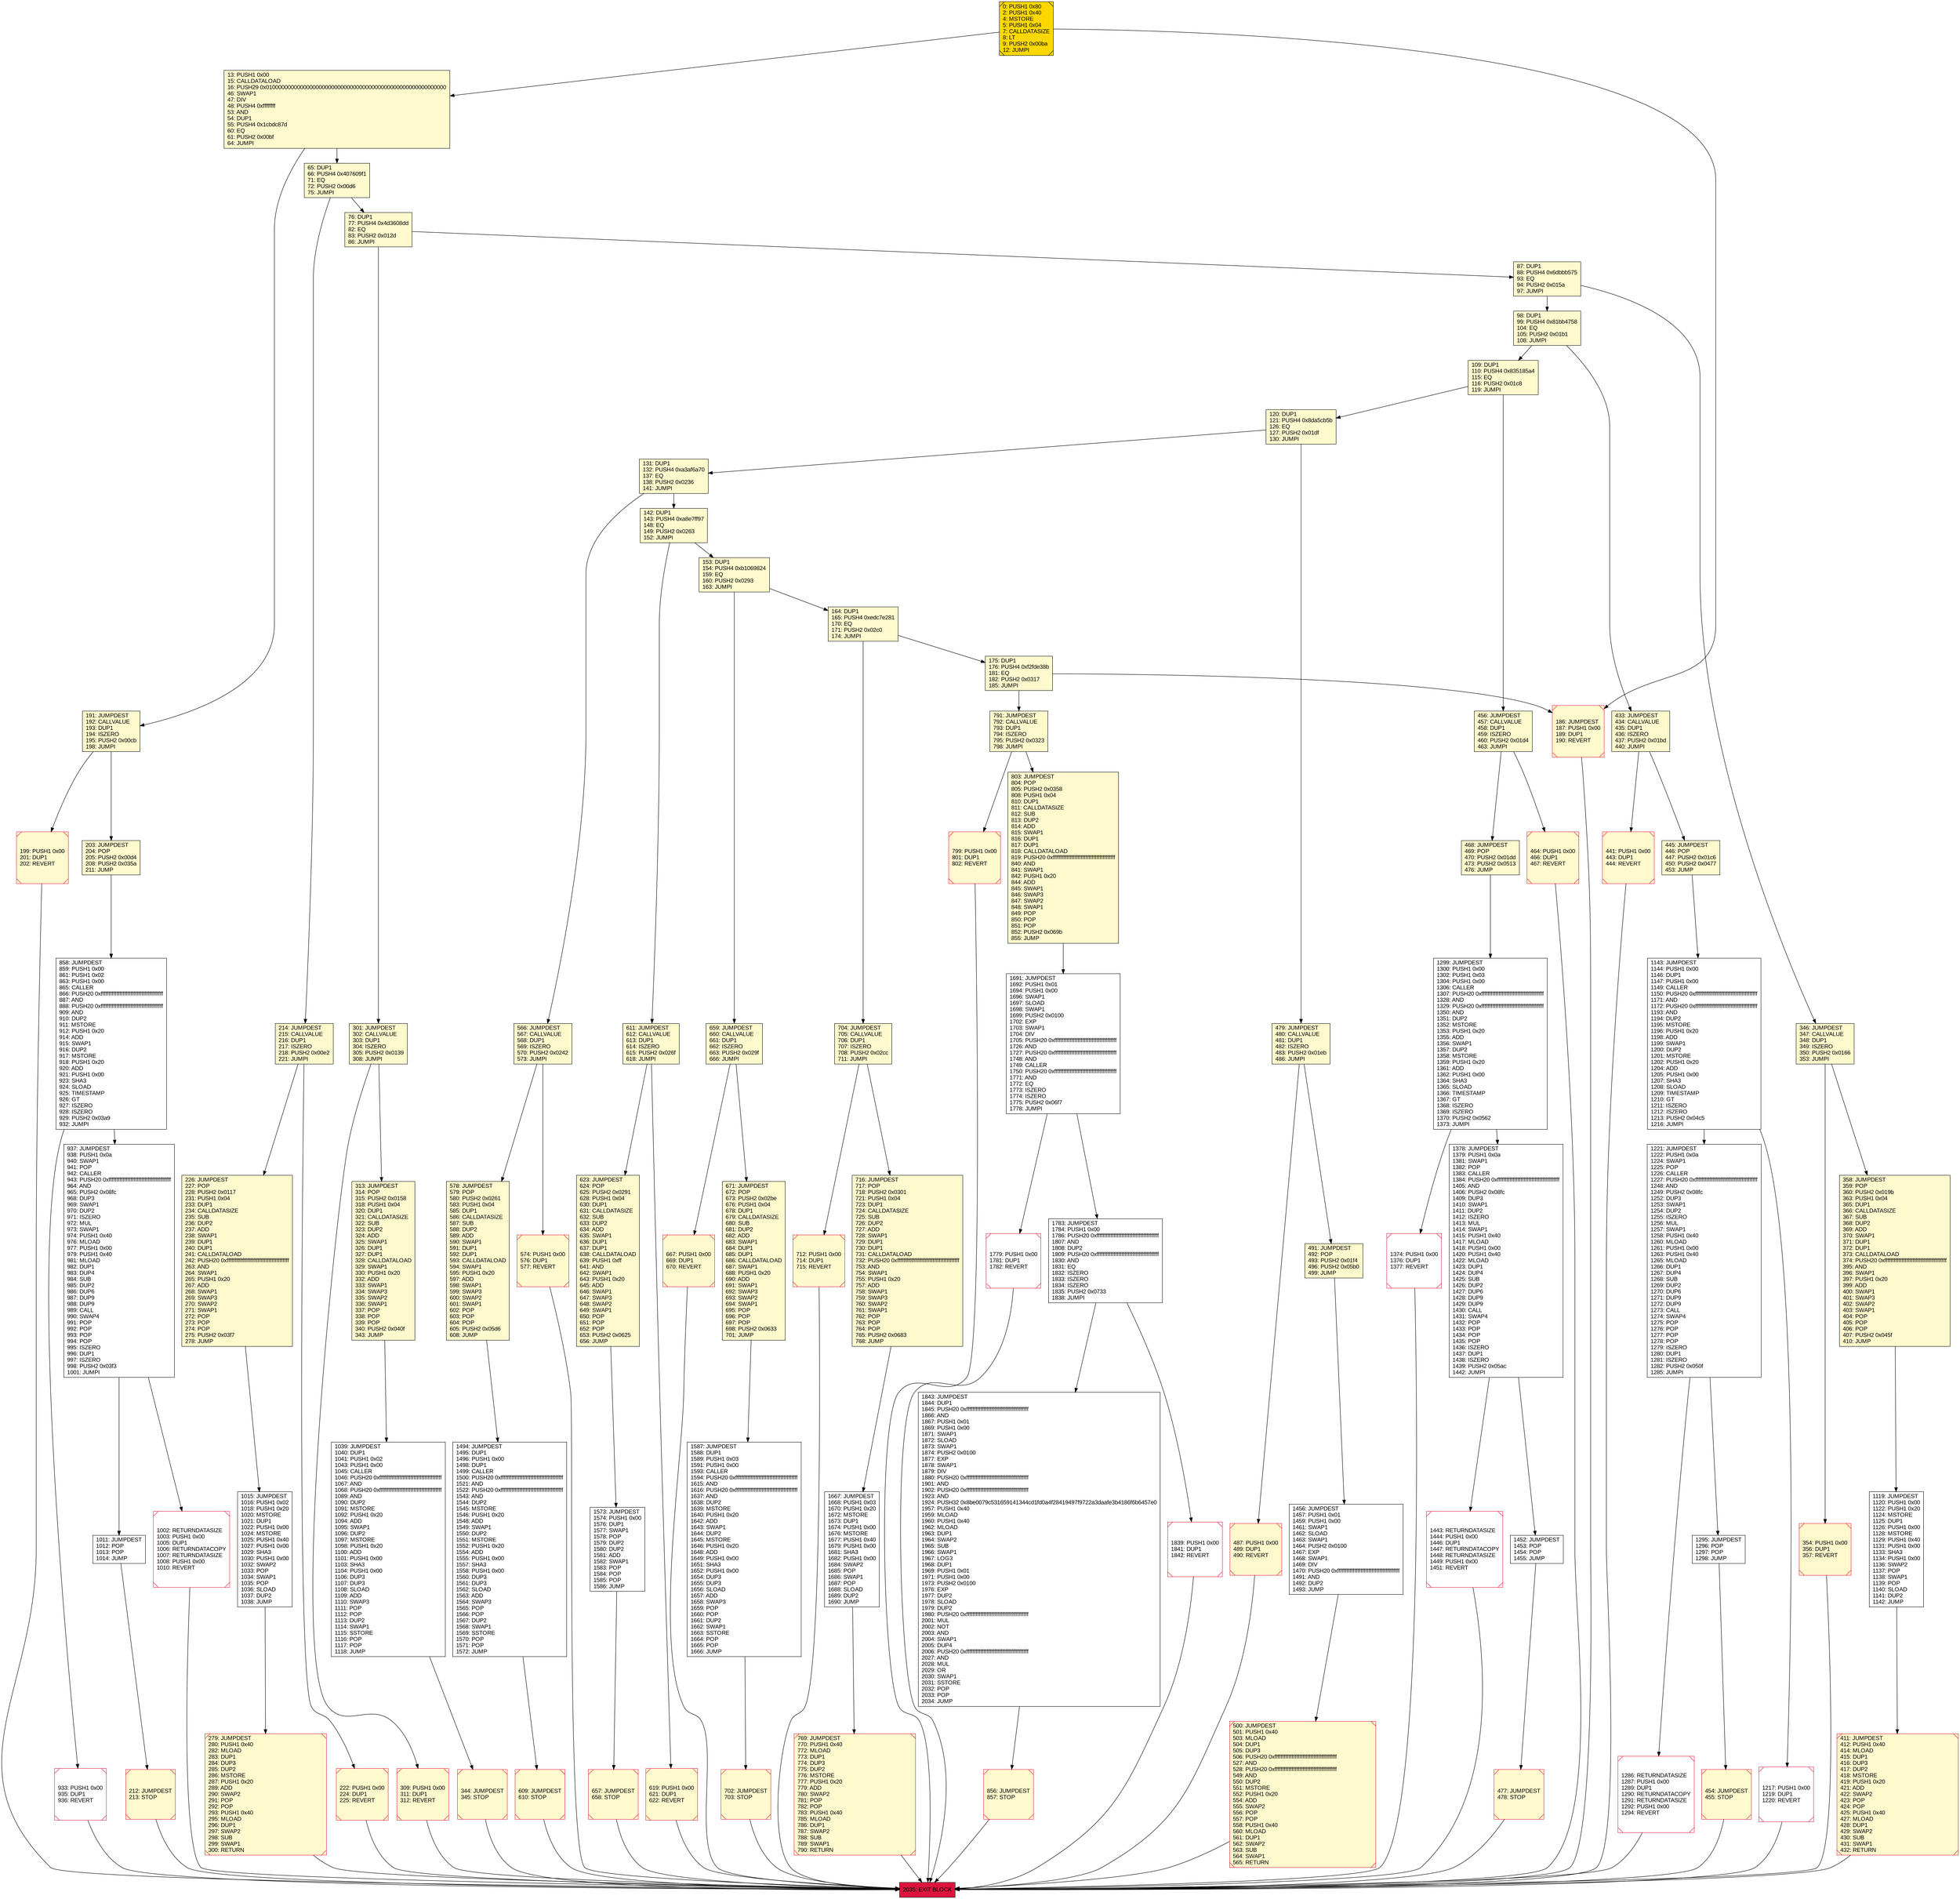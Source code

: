 digraph G {
bgcolor=transparent rankdir=UD;
node [shape=box style=filled color=black fillcolor=white fontname=arial fontcolor=black];
858 [label="858: JUMPDEST\l859: PUSH1 0x00\l861: PUSH1 0x02\l863: PUSH1 0x00\l865: CALLER\l866: PUSH20 0xffffffffffffffffffffffffffffffffffffffff\l887: AND\l888: PUSH20 0xffffffffffffffffffffffffffffffffffffffff\l909: AND\l910: DUP2\l911: MSTORE\l912: PUSH1 0x20\l914: ADD\l915: SWAP1\l916: DUP2\l917: MSTORE\l918: PUSH1 0x20\l920: ADD\l921: PUSH1 0x00\l923: SHA3\l924: SLOAD\l925: TIMESTAMP\l926: GT\l927: ISZERO\l928: ISZERO\l929: PUSH2 0x03a9\l932: JUMPI\l" ];
1119 [label="1119: JUMPDEST\l1120: PUSH1 0x00\l1122: PUSH1 0x20\l1124: MSTORE\l1125: DUP1\l1126: PUSH1 0x00\l1128: MSTORE\l1129: PUSH1 0x40\l1131: PUSH1 0x00\l1133: SHA3\l1134: PUSH1 0x00\l1136: SWAP2\l1137: POP\l1138: SWAP1\l1139: POP\l1140: SLOAD\l1141: DUP2\l1142: JUMP\l" ];
933 [label="933: PUSH1 0x00\l935: DUP1\l936: REVERT\l" shape=Msquare color=crimson ];
657 [label="657: JUMPDEST\l658: STOP\l" fillcolor=lemonchiffon shape=Msquare color=crimson ];
346 [label="346: JUMPDEST\l347: CALLVALUE\l348: DUP1\l349: ISZERO\l350: PUSH2 0x0166\l353: JUMPI\l" fillcolor=lemonchiffon ];
479 [label="479: JUMPDEST\l480: CALLVALUE\l481: DUP1\l482: ISZERO\l483: PUSH2 0x01eb\l486: JUMPI\l" fillcolor=lemonchiffon ];
1783 [label="1783: JUMPDEST\l1784: PUSH1 0x00\l1786: PUSH20 0xffffffffffffffffffffffffffffffffffffffff\l1807: AND\l1808: DUP2\l1809: PUSH20 0xffffffffffffffffffffffffffffffffffffffff\l1830: AND\l1831: EQ\l1832: ISZERO\l1833: ISZERO\l1834: ISZERO\l1835: PUSH2 0x0733\l1838: JUMPI\l" ];
1839 [label="1839: PUSH1 0x00\l1841: DUP1\l1842: REVERT\l" shape=Msquare color=crimson ];
175 [label="175: DUP1\l176: PUSH4 0xf2fde38b\l181: EQ\l182: PUSH2 0x0317\l185: JUMPI\l" fillcolor=lemonchiffon ];
433 [label="433: JUMPDEST\l434: CALLVALUE\l435: DUP1\l436: ISZERO\l437: PUSH2 0x01bd\l440: JUMPI\l" fillcolor=lemonchiffon ];
704 [label="704: JUMPDEST\l705: CALLVALUE\l706: DUP1\l707: ISZERO\l708: PUSH2 0x02cc\l711: JUMPI\l" fillcolor=lemonchiffon ];
309 [label="309: PUSH1 0x00\l311: DUP1\l312: REVERT\l" fillcolor=lemonchiffon shape=Msquare color=crimson ];
65 [label="65: DUP1\l66: PUSH4 0x407609f1\l71: EQ\l72: PUSH2 0x00d6\l75: JUMPI\l" fillcolor=lemonchiffon ];
441 [label="441: PUSH1 0x00\l443: DUP1\l444: REVERT\l" fillcolor=lemonchiffon shape=Msquare color=crimson ];
937 [label="937: JUMPDEST\l938: PUSH1 0x0a\l940: SWAP1\l941: POP\l942: CALLER\l943: PUSH20 0xffffffffffffffffffffffffffffffffffffffff\l964: AND\l965: PUSH2 0x08fc\l968: DUP3\l969: SWAP1\l970: DUP2\l971: ISZERO\l972: MUL\l973: SWAP1\l974: PUSH1 0x40\l976: MLOAD\l977: PUSH1 0x00\l979: PUSH1 0x40\l981: MLOAD\l982: DUP1\l983: DUP4\l984: SUB\l985: DUP2\l986: DUP6\l987: DUP9\l988: DUP9\l989: CALL\l990: SWAP4\l991: POP\l992: POP\l993: POP\l994: POP\l995: ISZERO\l996: DUP1\l997: ISZERO\l998: PUSH2 0x03f3\l1001: JUMPI\l" ];
301 [label="301: JUMPDEST\l302: CALLVALUE\l303: DUP1\l304: ISZERO\l305: PUSH2 0x0139\l308: JUMPI\l" fillcolor=lemonchiffon ];
1143 [label="1143: JUMPDEST\l1144: PUSH1 0x00\l1146: DUP1\l1147: PUSH1 0x00\l1149: CALLER\l1150: PUSH20 0xffffffffffffffffffffffffffffffffffffffff\l1171: AND\l1172: PUSH20 0xffffffffffffffffffffffffffffffffffffffff\l1193: AND\l1194: DUP2\l1195: MSTORE\l1196: PUSH1 0x20\l1198: ADD\l1199: SWAP1\l1200: DUP2\l1201: MSTORE\l1202: PUSH1 0x20\l1204: ADD\l1205: PUSH1 0x00\l1207: SHA3\l1208: SLOAD\l1209: TIMESTAMP\l1210: GT\l1211: ISZERO\l1212: ISZERO\l1213: PUSH2 0x04c5\l1216: JUMPI\l" ];
1286 [label="1286: RETURNDATASIZE\l1287: PUSH1 0x00\l1289: DUP1\l1290: RETURNDATACOPY\l1291: RETURNDATASIZE\l1292: PUSH1 0x00\l1294: REVERT\l" shape=Msquare color=crimson ];
574 [label="574: PUSH1 0x00\l576: DUP1\l577: REVERT\l" fillcolor=lemonchiffon shape=Msquare color=crimson ];
131 [label="131: DUP1\l132: PUSH4 0xa3af6a70\l137: EQ\l138: PUSH2 0x0236\l141: JUMPI\l" fillcolor=lemonchiffon ];
153 [label="153: DUP1\l154: PUSH4 0xb1069824\l159: EQ\l160: PUSH2 0x0293\l163: JUMPI\l" fillcolor=lemonchiffon ];
445 [label="445: JUMPDEST\l446: POP\l447: PUSH2 0x01c6\l450: PUSH2 0x0477\l453: JUMP\l" fillcolor=lemonchiffon ];
279 [label="279: JUMPDEST\l280: PUSH1 0x40\l282: MLOAD\l283: DUP1\l284: DUP3\l285: DUP2\l286: MSTORE\l287: PUSH1 0x20\l289: ADD\l290: SWAP2\l291: POP\l292: POP\l293: PUSH1 0x40\l295: MLOAD\l296: DUP1\l297: SWAP2\l298: SUB\l299: SWAP1\l300: RETURN\l" fillcolor=lemonchiffon shape=Msquare color=crimson ];
500 [label="500: JUMPDEST\l501: PUSH1 0x40\l503: MLOAD\l504: DUP1\l505: DUP3\l506: PUSH20 0xffffffffffffffffffffffffffffffffffffffff\l527: AND\l528: PUSH20 0xffffffffffffffffffffffffffffffffffffffff\l549: AND\l550: DUP2\l551: MSTORE\l552: PUSH1 0x20\l554: ADD\l555: SWAP2\l556: POP\l557: POP\l558: PUSH1 0x40\l560: MLOAD\l561: DUP1\l562: SWAP2\l563: SUB\l564: SWAP1\l565: RETURN\l" fillcolor=lemonchiffon shape=Msquare color=crimson ];
1015 [label="1015: JUMPDEST\l1016: PUSH1 0x02\l1018: PUSH1 0x20\l1020: MSTORE\l1021: DUP1\l1022: PUSH1 0x00\l1024: MSTORE\l1025: PUSH1 0x40\l1027: PUSH1 0x00\l1029: SHA3\l1030: PUSH1 0x00\l1032: SWAP2\l1033: POP\l1034: SWAP1\l1035: POP\l1036: SLOAD\l1037: DUP2\l1038: JUMP\l" ];
411 [label="411: JUMPDEST\l412: PUSH1 0x40\l414: MLOAD\l415: DUP1\l416: DUP3\l417: DUP2\l418: MSTORE\l419: PUSH1 0x20\l421: ADD\l422: SWAP2\l423: POP\l424: POP\l425: PUSH1 0x40\l427: MLOAD\l428: DUP1\l429: SWAP2\l430: SUB\l431: SWAP1\l432: RETURN\l" fillcolor=lemonchiffon shape=Msquare color=crimson ];
164 [label="164: DUP1\l165: PUSH4 0xedc7e281\l170: EQ\l171: PUSH2 0x02c0\l174: JUMPI\l" fillcolor=lemonchiffon ];
702 [label="702: JUMPDEST\l703: STOP\l" fillcolor=lemonchiffon shape=Msquare color=crimson ];
0 [label="0: PUSH1 0x80\l2: PUSH1 0x40\l4: MSTORE\l5: PUSH1 0x04\l7: CALLDATASIZE\l8: LT\l9: PUSH2 0x00ba\l12: JUMPI\l" fillcolor=lemonchiffon shape=Msquare fillcolor=gold ];
358 [label="358: JUMPDEST\l359: POP\l360: PUSH2 0x019b\l363: PUSH1 0x04\l365: DUP1\l366: CALLDATASIZE\l367: SUB\l368: DUP2\l369: ADD\l370: SWAP1\l371: DUP1\l372: DUP1\l373: CALLDATALOAD\l374: PUSH20 0xffffffffffffffffffffffffffffffffffffffff\l395: AND\l396: SWAP1\l397: PUSH1 0x20\l399: ADD\l400: SWAP1\l401: SWAP3\l402: SWAP2\l403: SWAP1\l404: POP\l405: POP\l406: POP\l407: PUSH2 0x045f\l410: JUMP\l" fillcolor=lemonchiffon ];
1456 [label="1456: JUMPDEST\l1457: PUSH1 0x01\l1459: PUSH1 0x00\l1461: SWAP1\l1462: SLOAD\l1463: SWAP1\l1464: PUSH2 0x0100\l1467: EXP\l1468: SWAP1\l1469: DIV\l1470: PUSH20 0xffffffffffffffffffffffffffffffffffffffff\l1491: AND\l1492: DUP2\l1493: JUMP\l" ];
1299 [label="1299: JUMPDEST\l1300: PUSH1 0x00\l1302: PUSH1 0x03\l1304: PUSH1 0x00\l1306: CALLER\l1307: PUSH20 0xffffffffffffffffffffffffffffffffffffffff\l1328: AND\l1329: PUSH20 0xffffffffffffffffffffffffffffffffffffffff\l1350: AND\l1351: DUP2\l1352: MSTORE\l1353: PUSH1 0x20\l1355: ADD\l1356: SWAP1\l1357: DUP2\l1358: MSTORE\l1359: PUSH1 0x20\l1361: ADD\l1362: PUSH1 0x00\l1364: SHA3\l1365: SLOAD\l1366: TIMESTAMP\l1367: GT\l1368: ISZERO\l1369: ISZERO\l1370: PUSH2 0x0562\l1373: JUMPI\l" ];
109 [label="109: DUP1\l110: PUSH4 0x835185a4\l115: EQ\l116: PUSH2 0x01c8\l119: JUMPI\l" fillcolor=lemonchiffon ];
769 [label="769: JUMPDEST\l770: PUSH1 0x40\l772: MLOAD\l773: DUP1\l774: DUP3\l775: DUP2\l776: MSTORE\l777: PUSH1 0x20\l779: ADD\l780: SWAP2\l781: POP\l782: POP\l783: PUSH1 0x40\l785: MLOAD\l786: DUP1\l787: SWAP2\l788: SUB\l789: SWAP1\l790: RETURN\l" fillcolor=lemonchiffon shape=Msquare color=crimson ];
611 [label="611: JUMPDEST\l612: CALLVALUE\l613: DUP1\l614: ISZERO\l615: PUSH2 0x026f\l618: JUMPI\l" fillcolor=lemonchiffon ];
1494 [label="1494: JUMPDEST\l1495: DUP1\l1496: PUSH1 0x00\l1498: DUP1\l1499: CALLER\l1500: PUSH20 0xffffffffffffffffffffffffffffffffffffffff\l1521: AND\l1522: PUSH20 0xffffffffffffffffffffffffffffffffffffffff\l1543: AND\l1544: DUP2\l1545: MSTORE\l1546: PUSH1 0x20\l1548: ADD\l1549: SWAP1\l1550: DUP2\l1551: MSTORE\l1552: PUSH1 0x20\l1554: ADD\l1555: PUSH1 0x00\l1557: SHA3\l1558: PUSH1 0x00\l1560: DUP3\l1561: DUP3\l1562: SLOAD\l1563: ADD\l1564: SWAP3\l1565: POP\l1566: POP\l1567: DUP2\l1568: SWAP1\l1569: SSTORE\l1570: POP\l1571: POP\l1572: JUMP\l" ];
491 [label="491: JUMPDEST\l492: POP\l493: PUSH2 0x01f4\l496: PUSH2 0x05b0\l499: JUMP\l" fillcolor=lemonchiffon ];
1691 [label="1691: JUMPDEST\l1692: PUSH1 0x01\l1694: PUSH1 0x00\l1696: SWAP1\l1697: SLOAD\l1698: SWAP1\l1699: PUSH2 0x0100\l1702: EXP\l1703: SWAP1\l1704: DIV\l1705: PUSH20 0xffffffffffffffffffffffffffffffffffffffff\l1726: AND\l1727: PUSH20 0xffffffffffffffffffffffffffffffffffffffff\l1748: AND\l1749: CALLER\l1750: PUSH20 0xffffffffffffffffffffffffffffffffffffffff\l1771: AND\l1772: EQ\l1773: ISZERO\l1774: ISZERO\l1775: PUSH2 0x06f7\l1778: JUMPI\l" ];
120 [label="120: DUP1\l121: PUSH4 0x8da5cb5b\l126: EQ\l127: PUSH2 0x01df\l130: JUMPI\l" fillcolor=lemonchiffon ];
623 [label="623: JUMPDEST\l624: POP\l625: PUSH2 0x0291\l628: PUSH1 0x04\l630: DUP1\l631: CALLDATASIZE\l632: SUB\l633: DUP2\l634: ADD\l635: SWAP1\l636: DUP1\l637: DUP1\l638: CALLDATALOAD\l639: PUSH1 0xff\l641: AND\l642: SWAP1\l643: PUSH1 0x20\l645: ADD\l646: SWAP1\l647: SWAP3\l648: SWAP2\l649: SWAP1\l650: POP\l651: POP\l652: POP\l653: PUSH2 0x0625\l656: JUMP\l" fillcolor=lemonchiffon ];
191 [label="191: JUMPDEST\l192: CALLVALUE\l193: DUP1\l194: ISZERO\l195: PUSH2 0x00cb\l198: JUMPI\l" fillcolor=lemonchiffon ];
1011 [label="1011: JUMPDEST\l1012: POP\l1013: POP\l1014: JUMP\l" ];
1443 [label="1443: RETURNDATASIZE\l1444: PUSH1 0x00\l1446: DUP1\l1447: RETURNDATACOPY\l1448: RETURNDATASIZE\l1449: PUSH1 0x00\l1451: REVERT\l" shape=Msquare color=crimson ];
667 [label="667: PUSH1 0x00\l669: DUP1\l670: REVERT\l" fillcolor=lemonchiffon shape=Msquare color=crimson ];
799 [label="799: PUSH1 0x00\l801: DUP1\l802: REVERT\l" fillcolor=lemonchiffon shape=Msquare color=crimson ];
186 [label="186: JUMPDEST\l187: PUSH1 0x00\l189: DUP1\l190: REVERT\l" fillcolor=lemonchiffon shape=Msquare color=crimson ];
212 [label="212: JUMPDEST\l213: STOP\l" fillcolor=lemonchiffon shape=Msquare color=crimson ];
203 [label="203: JUMPDEST\l204: POP\l205: PUSH2 0x00d4\l208: PUSH2 0x035a\l211: JUMP\l" fillcolor=lemonchiffon ];
1843 [label="1843: JUMPDEST\l1844: DUP1\l1845: PUSH20 0xffffffffffffffffffffffffffffffffffffffff\l1866: AND\l1867: PUSH1 0x01\l1869: PUSH1 0x00\l1871: SWAP1\l1872: SLOAD\l1873: SWAP1\l1874: PUSH2 0x0100\l1877: EXP\l1878: SWAP1\l1879: DIV\l1880: PUSH20 0xffffffffffffffffffffffffffffffffffffffff\l1901: AND\l1902: PUSH20 0xffffffffffffffffffffffffffffffffffffffff\l1923: AND\l1924: PUSH32 0x8be0079c531659141344cd1fd0a4f28419497f9722a3daafe3b4186f6b6457e0\l1957: PUSH1 0x40\l1959: MLOAD\l1960: PUSH1 0x40\l1962: MLOAD\l1963: DUP1\l1964: SWAP2\l1965: SUB\l1966: SWAP1\l1967: LOG3\l1968: DUP1\l1969: PUSH1 0x01\l1971: PUSH1 0x00\l1973: PUSH2 0x0100\l1976: EXP\l1977: DUP2\l1978: SLOAD\l1979: DUP2\l1980: PUSH20 0xffffffffffffffffffffffffffffffffffffffff\l2001: MUL\l2002: NOT\l2003: AND\l2004: SWAP1\l2005: DUP4\l2006: PUSH20 0xffffffffffffffffffffffffffffffffffffffff\l2027: AND\l2028: MUL\l2029: OR\l2030: SWAP1\l2031: SSTORE\l2032: POP\l2033: POP\l2034: JUMP\l" ];
214 [label="214: JUMPDEST\l215: CALLVALUE\l216: DUP1\l217: ISZERO\l218: PUSH2 0x00e2\l221: JUMPI\l" fillcolor=lemonchiffon ];
354 [label="354: PUSH1 0x00\l356: DUP1\l357: REVERT\l" fillcolor=lemonchiffon shape=Msquare color=crimson ];
13 [label="13: PUSH1 0x00\l15: CALLDATALOAD\l16: PUSH29 0x0100000000000000000000000000000000000000000000000000000000\l46: SWAP1\l47: DIV\l48: PUSH4 0xffffffff\l53: AND\l54: DUP1\l55: PUSH4 0x1cbdc87d\l60: EQ\l61: PUSH2 0x00bf\l64: JUMPI\l" fillcolor=lemonchiffon ];
226 [label="226: JUMPDEST\l227: POP\l228: PUSH2 0x0117\l231: PUSH1 0x04\l233: DUP1\l234: CALLDATASIZE\l235: SUB\l236: DUP2\l237: ADD\l238: SWAP1\l239: DUP1\l240: DUP1\l241: CALLDATALOAD\l242: PUSH20 0xffffffffffffffffffffffffffffffffffffffff\l263: AND\l264: SWAP1\l265: PUSH1 0x20\l267: ADD\l268: SWAP1\l269: SWAP3\l270: SWAP2\l271: SWAP1\l272: POP\l273: POP\l274: POP\l275: PUSH2 0x03f7\l278: JUMP\l" fillcolor=lemonchiffon ];
1295 [label="1295: JUMPDEST\l1296: POP\l1297: POP\l1298: JUMP\l" ];
76 [label="76: DUP1\l77: PUSH4 0x4d3608dd\l82: EQ\l83: PUSH2 0x012d\l86: JUMPI\l" fillcolor=lemonchiffon ];
487 [label="487: PUSH1 0x00\l489: DUP1\l490: REVERT\l" fillcolor=lemonchiffon shape=Msquare color=crimson ];
87 [label="87: DUP1\l88: PUSH4 0x6dbbb575\l93: EQ\l94: PUSH2 0x015a\l97: JUMPI\l" fillcolor=lemonchiffon ];
477 [label="477: JUMPDEST\l478: STOP\l" fillcolor=lemonchiffon shape=Msquare color=crimson ];
619 [label="619: PUSH1 0x00\l621: DUP1\l622: REVERT\l" fillcolor=lemonchiffon shape=Msquare color=crimson ];
344 [label="344: JUMPDEST\l345: STOP\l" fillcolor=lemonchiffon shape=Msquare color=crimson ];
803 [label="803: JUMPDEST\l804: POP\l805: PUSH2 0x0358\l808: PUSH1 0x04\l810: DUP1\l811: CALLDATASIZE\l812: SUB\l813: DUP2\l814: ADD\l815: SWAP1\l816: DUP1\l817: DUP1\l818: CALLDATALOAD\l819: PUSH20 0xffffffffffffffffffffffffffffffffffffffff\l840: AND\l841: SWAP1\l842: PUSH1 0x20\l844: ADD\l845: SWAP1\l846: SWAP3\l847: SWAP2\l848: SWAP1\l849: POP\l850: POP\l851: POP\l852: PUSH2 0x069b\l855: JUMP\l" fillcolor=lemonchiffon ];
856 [label="856: JUMPDEST\l857: STOP\l" fillcolor=lemonchiffon shape=Msquare color=crimson ];
98 [label="98: DUP1\l99: PUSH4 0x81bb4758\l104: EQ\l105: PUSH2 0x01b1\l108: JUMPI\l" fillcolor=lemonchiffon ];
454 [label="454: JUMPDEST\l455: STOP\l" fillcolor=lemonchiffon shape=Msquare color=crimson ];
1779 [label="1779: PUSH1 0x00\l1781: DUP1\l1782: REVERT\l" shape=Msquare color=crimson ];
566 [label="566: JUMPDEST\l567: CALLVALUE\l568: DUP1\l569: ISZERO\l570: PUSH2 0x0242\l573: JUMPI\l" fillcolor=lemonchiffon ];
1378 [label="1378: JUMPDEST\l1379: PUSH1 0x0a\l1381: SWAP1\l1382: POP\l1383: CALLER\l1384: PUSH20 0xffffffffffffffffffffffffffffffffffffffff\l1405: AND\l1406: PUSH2 0x08fc\l1409: DUP3\l1410: SWAP1\l1411: DUP2\l1412: ISZERO\l1413: MUL\l1414: SWAP1\l1415: PUSH1 0x40\l1417: MLOAD\l1418: PUSH1 0x00\l1420: PUSH1 0x40\l1422: MLOAD\l1423: DUP1\l1424: DUP4\l1425: SUB\l1426: DUP2\l1427: DUP6\l1428: DUP9\l1429: DUP9\l1430: CALL\l1431: SWAP4\l1432: POP\l1433: POP\l1434: POP\l1435: POP\l1436: ISZERO\l1437: DUP1\l1438: ISZERO\l1439: PUSH2 0x05ac\l1442: JUMPI\l" ];
468 [label="468: JUMPDEST\l469: POP\l470: PUSH2 0x01dd\l473: PUSH2 0x0513\l476: JUMP\l" fillcolor=lemonchiffon ];
1667 [label="1667: JUMPDEST\l1668: PUSH1 0x03\l1670: PUSH1 0x20\l1672: MSTORE\l1673: DUP1\l1674: PUSH1 0x00\l1676: MSTORE\l1677: PUSH1 0x40\l1679: PUSH1 0x00\l1681: SHA3\l1682: PUSH1 0x00\l1684: SWAP2\l1685: POP\l1686: SWAP1\l1687: POP\l1688: SLOAD\l1689: DUP2\l1690: JUMP\l" ];
142 [label="142: DUP1\l143: PUSH4 0xa8e7ff97\l148: EQ\l149: PUSH2 0x0263\l152: JUMPI\l" fillcolor=lemonchiffon ];
1217 [label="1217: PUSH1 0x00\l1219: DUP1\l1220: REVERT\l" shape=Msquare color=crimson ];
716 [label="716: JUMPDEST\l717: POP\l718: PUSH2 0x0301\l721: PUSH1 0x04\l723: DUP1\l724: CALLDATASIZE\l725: SUB\l726: DUP2\l727: ADD\l728: SWAP1\l729: DUP1\l730: DUP1\l731: CALLDATALOAD\l732: PUSH20 0xffffffffffffffffffffffffffffffffffffffff\l753: AND\l754: SWAP1\l755: PUSH1 0x20\l757: ADD\l758: SWAP1\l759: SWAP3\l760: SWAP2\l761: SWAP1\l762: POP\l763: POP\l764: POP\l765: PUSH2 0x0683\l768: JUMP\l" fillcolor=lemonchiffon ];
199 [label="199: PUSH1 0x00\l201: DUP1\l202: REVERT\l" fillcolor=lemonchiffon shape=Msquare color=crimson ];
313 [label="313: JUMPDEST\l314: POP\l315: PUSH2 0x0158\l318: PUSH1 0x04\l320: DUP1\l321: CALLDATASIZE\l322: SUB\l323: DUP2\l324: ADD\l325: SWAP1\l326: DUP1\l327: DUP1\l328: CALLDATALOAD\l329: SWAP1\l330: PUSH1 0x20\l332: ADD\l333: SWAP1\l334: SWAP3\l335: SWAP2\l336: SWAP1\l337: POP\l338: POP\l339: POP\l340: PUSH2 0x040f\l343: JUMP\l" fillcolor=lemonchiffon ];
1452 [label="1452: JUMPDEST\l1453: POP\l1454: POP\l1455: JUMP\l" ];
791 [label="791: JUMPDEST\l792: CALLVALUE\l793: DUP1\l794: ISZERO\l795: PUSH2 0x0323\l798: JUMPI\l" fillcolor=lemonchiffon ];
712 [label="712: PUSH1 0x00\l714: DUP1\l715: REVERT\l" fillcolor=lemonchiffon shape=Msquare color=crimson ];
1039 [label="1039: JUMPDEST\l1040: DUP1\l1041: PUSH1 0x02\l1043: PUSH1 0x00\l1045: CALLER\l1046: PUSH20 0xffffffffffffffffffffffffffffffffffffffff\l1067: AND\l1068: PUSH20 0xffffffffffffffffffffffffffffffffffffffff\l1089: AND\l1090: DUP2\l1091: MSTORE\l1092: PUSH1 0x20\l1094: ADD\l1095: SWAP1\l1096: DUP2\l1097: MSTORE\l1098: PUSH1 0x20\l1100: ADD\l1101: PUSH1 0x00\l1103: SHA3\l1104: PUSH1 0x00\l1106: DUP3\l1107: DUP3\l1108: SLOAD\l1109: ADD\l1110: SWAP3\l1111: POP\l1112: POP\l1113: DUP2\l1114: SWAP1\l1115: SSTORE\l1116: POP\l1117: POP\l1118: JUMP\l" ];
578 [label="578: JUMPDEST\l579: POP\l580: PUSH2 0x0261\l583: PUSH1 0x04\l585: DUP1\l586: CALLDATASIZE\l587: SUB\l588: DUP2\l589: ADD\l590: SWAP1\l591: DUP1\l592: DUP1\l593: CALLDATALOAD\l594: SWAP1\l595: PUSH1 0x20\l597: ADD\l598: SWAP1\l599: SWAP3\l600: SWAP2\l601: SWAP1\l602: POP\l603: POP\l604: POP\l605: PUSH2 0x05d6\l608: JUMP\l" fillcolor=lemonchiffon ];
671 [label="671: JUMPDEST\l672: POP\l673: PUSH2 0x02be\l676: PUSH1 0x04\l678: DUP1\l679: CALLDATASIZE\l680: SUB\l681: DUP2\l682: ADD\l683: SWAP1\l684: DUP1\l685: DUP1\l686: CALLDATALOAD\l687: SWAP1\l688: PUSH1 0x20\l690: ADD\l691: SWAP1\l692: SWAP3\l693: SWAP2\l694: SWAP1\l695: POP\l696: POP\l697: POP\l698: PUSH2 0x0633\l701: JUMP\l" fillcolor=lemonchiffon ];
659 [label="659: JUMPDEST\l660: CALLVALUE\l661: DUP1\l662: ISZERO\l663: PUSH2 0x029f\l666: JUMPI\l" fillcolor=lemonchiffon ];
1221 [label="1221: JUMPDEST\l1222: PUSH1 0x0a\l1224: SWAP1\l1225: POP\l1226: CALLER\l1227: PUSH20 0xffffffffffffffffffffffffffffffffffffffff\l1248: AND\l1249: PUSH2 0x08fc\l1252: DUP3\l1253: SWAP1\l1254: DUP2\l1255: ISZERO\l1256: MUL\l1257: SWAP1\l1258: PUSH1 0x40\l1260: MLOAD\l1261: PUSH1 0x00\l1263: PUSH1 0x40\l1265: MLOAD\l1266: DUP1\l1267: DUP4\l1268: SUB\l1269: DUP2\l1270: DUP6\l1271: DUP9\l1272: DUP9\l1273: CALL\l1274: SWAP4\l1275: POP\l1276: POP\l1277: POP\l1278: POP\l1279: ISZERO\l1280: DUP1\l1281: ISZERO\l1282: PUSH2 0x050f\l1285: JUMPI\l" ];
464 [label="464: PUSH1 0x00\l466: DUP1\l467: REVERT\l" fillcolor=lemonchiffon shape=Msquare color=crimson ];
1002 [label="1002: RETURNDATASIZE\l1003: PUSH1 0x00\l1005: DUP1\l1006: RETURNDATACOPY\l1007: RETURNDATASIZE\l1008: PUSH1 0x00\l1010: REVERT\l" shape=Msquare color=crimson ];
2035 [label="2035: EXIT BLOCK\l" fillcolor=crimson ];
609 [label="609: JUMPDEST\l610: STOP\l" fillcolor=lemonchiffon shape=Msquare color=crimson ];
1587 [label="1587: JUMPDEST\l1588: DUP1\l1589: PUSH1 0x03\l1591: PUSH1 0x00\l1593: CALLER\l1594: PUSH20 0xffffffffffffffffffffffffffffffffffffffff\l1615: AND\l1616: PUSH20 0xffffffffffffffffffffffffffffffffffffffff\l1637: AND\l1638: DUP2\l1639: MSTORE\l1640: PUSH1 0x20\l1642: ADD\l1643: SWAP1\l1644: DUP2\l1645: MSTORE\l1646: PUSH1 0x20\l1648: ADD\l1649: PUSH1 0x00\l1651: SHA3\l1652: PUSH1 0x00\l1654: DUP3\l1655: DUP3\l1656: SLOAD\l1657: ADD\l1658: SWAP3\l1659: POP\l1660: POP\l1661: DUP2\l1662: SWAP1\l1663: SSTORE\l1664: POP\l1665: POP\l1666: JUMP\l" ];
1573 [label="1573: JUMPDEST\l1574: PUSH1 0x00\l1576: DUP1\l1577: SWAP1\l1578: POP\l1579: DUP2\l1580: DUP2\l1581: ADD\l1582: SWAP1\l1583: POP\l1584: POP\l1585: POP\l1586: JUMP\l" ];
456 [label="456: JUMPDEST\l457: CALLVALUE\l458: DUP1\l459: ISZERO\l460: PUSH2 0x01d4\l463: JUMPI\l" fillcolor=lemonchiffon ];
222 [label="222: PUSH1 0x00\l224: DUP1\l225: REVERT\l" fillcolor=lemonchiffon shape=Msquare color=crimson ];
1374 [label="1374: PUSH1 0x00\l1376: DUP1\l1377: REVERT\l" shape=Msquare color=crimson ];
1002 -> 2035;
1783 -> 1839;
659 -> 671;
611 -> 623;
609 -> 2035;
1374 -> 2035;
313 -> 1039;
301 -> 309;
456 -> 464;
0 -> 186;
1295 -> 454;
491 -> 1456;
858 -> 937;
937 -> 1011;
791 -> 803;
456 -> 468;
358 -> 1119;
1221 -> 1295;
354 -> 2035;
619 -> 2035;
164 -> 175;
716 -> 1667;
164 -> 704;
344 -> 2035;
856 -> 2035;
769 -> 2035;
1494 -> 609;
1443 -> 2035;
153 -> 659;
186 -> 2035;
799 -> 2035;
1299 -> 1374;
500 -> 2035;
279 -> 2035;
791 -> 799;
13 -> 65;
1587 -> 702;
65 -> 76;
191 -> 199;
578 -> 1494;
1691 -> 1779;
309 -> 2035;
142 -> 611;
937 -> 1002;
226 -> 1015;
574 -> 2035;
1221 -> 1286;
704 -> 716;
191 -> 203;
13 -> 191;
704 -> 712;
1839 -> 2035;
464 -> 2035;
109 -> 120;
214 -> 226;
858 -> 933;
153 -> 164;
1456 -> 500;
76 -> 87;
222 -> 2035;
433 -> 441;
1015 -> 279;
1843 -> 856;
1217 -> 2035;
120 -> 131;
199 -> 2035;
87 -> 98;
671 -> 1587;
712 -> 2035;
454 -> 2035;
1779 -> 2035;
346 -> 358;
1039 -> 344;
175 -> 186;
1119 -> 411;
1452 -> 477;
1378 -> 1452;
212 -> 2035;
487 -> 2035;
433 -> 445;
1691 -> 1783;
477 -> 2035;
566 -> 578;
214 -> 222;
120 -> 479;
479 -> 491;
445 -> 1143;
623 -> 1573;
87 -> 346;
203 -> 858;
98 -> 433;
566 -> 574;
667 -> 2035;
346 -> 354;
479 -> 487;
109 -> 456;
1783 -> 1843;
659 -> 667;
702 -> 2035;
65 -> 214;
411 -> 2035;
76 -> 301;
98 -> 109;
1299 -> 1378;
0 -> 13;
468 -> 1299;
441 -> 2035;
1667 -> 769;
1286 -> 2035;
1378 -> 1443;
1573 -> 657;
1143 -> 1221;
131 -> 566;
657 -> 2035;
933 -> 2035;
142 -> 153;
803 -> 1691;
1011 -> 212;
131 -> 142;
611 -> 619;
175 -> 791;
1143 -> 1217;
301 -> 313;
}